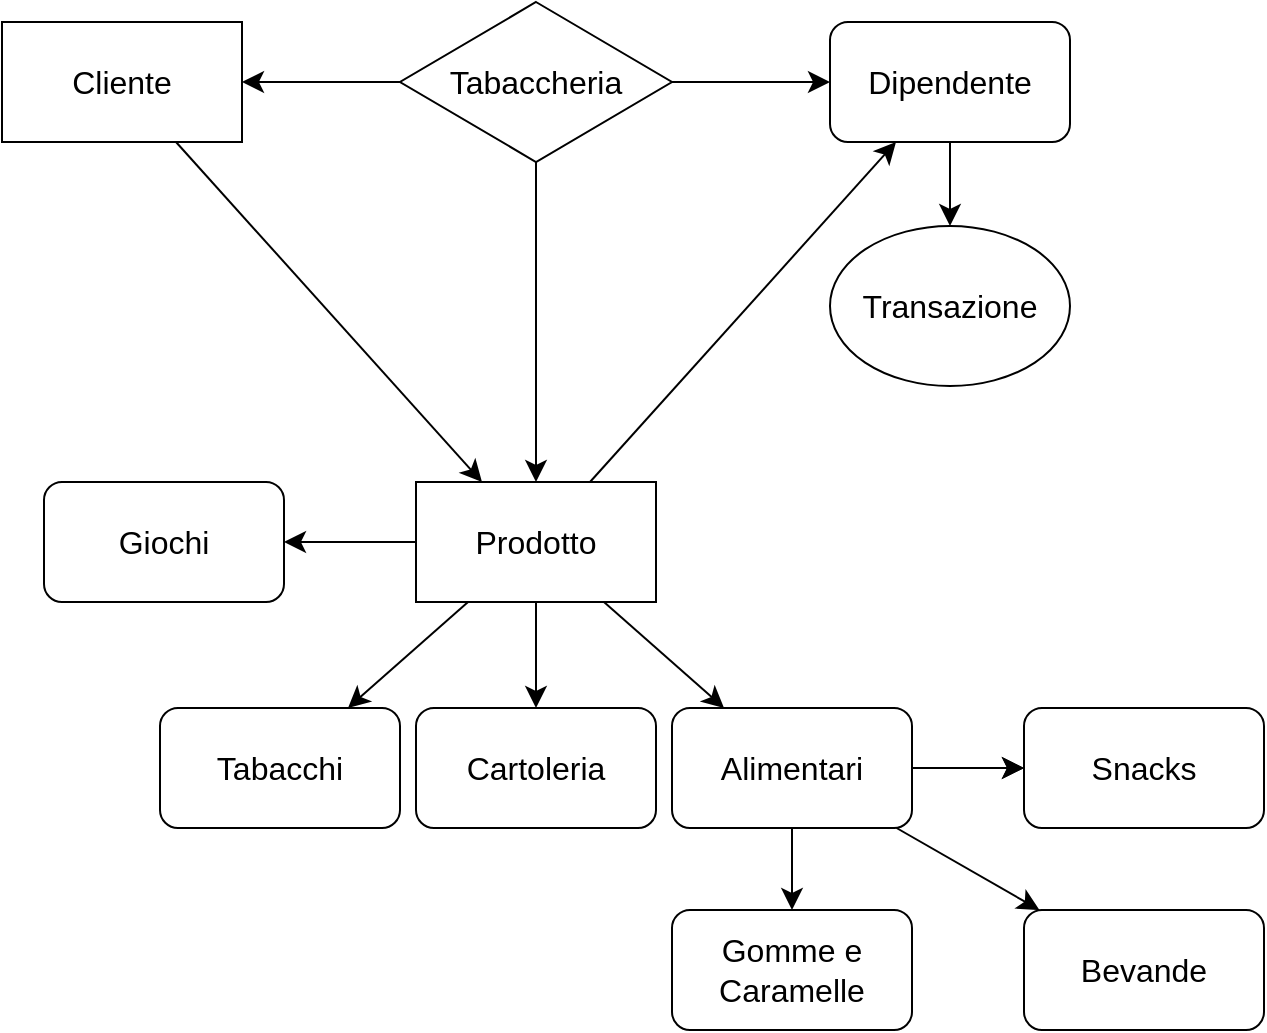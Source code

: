 <mxfile version="22.1.3" type="github">
  <diagram name="Page-1" id="yC7KV2Ko1jgtMiXsxVH6">
    <mxGraphModel dx="1160" dy="772" grid="0" gridSize="10" guides="1" tooltips="1" connect="1" arrows="1" fold="1" page="0" pageScale="1" pageWidth="850" pageHeight="1100" math="0" shadow="0">
      <root>
        <mxCell id="0" />
        <mxCell id="1" parent="0" />
        <mxCell id="NwfZpaaQpDAw_J0AIX61-4" style="edgeStyle=none;curved=1;rounded=0;orthogonalLoop=1;jettySize=auto;html=1;fontSize=12;startSize=8;endSize=8;" edge="1" parent="1" source="NwfZpaaQpDAw_J0AIX61-1" target="NwfZpaaQpDAw_J0AIX61-3">
          <mxGeometry relative="1" as="geometry" />
        </mxCell>
        <mxCell id="NwfZpaaQpDAw_J0AIX61-11" value="" style="edgeStyle=none;curved=1;rounded=0;orthogonalLoop=1;jettySize=auto;html=1;fontSize=12;startSize=8;endSize=8;" edge="1" parent="1" source="NwfZpaaQpDAw_J0AIX61-1" target="NwfZpaaQpDAw_J0AIX61-10">
          <mxGeometry relative="1" as="geometry" />
        </mxCell>
        <mxCell id="NwfZpaaQpDAw_J0AIX61-29" style="edgeStyle=none;curved=1;rounded=0;orthogonalLoop=1;jettySize=auto;html=1;fontSize=12;startSize=8;endSize=8;" edge="1" parent="1" source="NwfZpaaQpDAw_J0AIX61-1" target="NwfZpaaQpDAw_J0AIX61-28">
          <mxGeometry relative="1" as="geometry" />
        </mxCell>
        <mxCell id="NwfZpaaQpDAw_J0AIX61-1" value="Tabaccheria" style="rhombus;whiteSpace=wrap;html=1;fontSize=16;" vertex="1" parent="1">
          <mxGeometry x="347" y="160" width="136" height="80" as="geometry" />
        </mxCell>
        <mxCell id="NwfZpaaQpDAw_J0AIX61-7" style="edgeStyle=none;curved=1;rounded=0;orthogonalLoop=1;jettySize=auto;html=1;entryX=0.5;entryY=0;entryDx=0;entryDy=0;fontSize=12;startSize=8;endSize=8;" edge="1" parent="1" source="NwfZpaaQpDAw_J0AIX61-3" target="NwfZpaaQpDAw_J0AIX61-5">
          <mxGeometry relative="1" as="geometry" />
        </mxCell>
        <mxCell id="NwfZpaaQpDAw_J0AIX61-3" value="&lt;div&gt;Dipendente&lt;/div&gt;" style="rounded=1;whiteSpace=wrap;html=1;fontSize=16;" vertex="1" parent="1">
          <mxGeometry x="562" y="170" width="120" height="60" as="geometry" />
        </mxCell>
        <mxCell id="NwfZpaaQpDAw_J0AIX61-5" value="&lt;div&gt;Transazione&lt;/div&gt;" style="ellipse;whiteSpace=wrap;html=1;fontSize=16;" vertex="1" parent="1">
          <mxGeometry x="562" y="272" width="120" height="80" as="geometry" />
        </mxCell>
        <mxCell id="NwfZpaaQpDAw_J0AIX61-16" style="edgeStyle=none;curved=1;rounded=0;orthogonalLoop=1;jettySize=auto;html=1;fontSize=12;startSize=8;endSize=8;" edge="1" parent="1" source="NwfZpaaQpDAw_J0AIX61-10" target="NwfZpaaQpDAw_J0AIX61-15">
          <mxGeometry relative="1" as="geometry" />
        </mxCell>
        <mxCell id="NwfZpaaQpDAw_J0AIX61-17" style="edgeStyle=none;curved=1;rounded=0;orthogonalLoop=1;jettySize=auto;html=1;fontSize=12;startSize=8;endSize=8;" edge="1" parent="1" source="NwfZpaaQpDAw_J0AIX61-10" target="NwfZpaaQpDAw_J0AIX61-12">
          <mxGeometry relative="1" as="geometry" />
        </mxCell>
        <mxCell id="NwfZpaaQpDAw_J0AIX61-19" style="edgeStyle=none;curved=1;rounded=0;orthogonalLoop=1;jettySize=auto;html=1;fontSize=12;startSize=8;endSize=8;" edge="1" parent="1" source="NwfZpaaQpDAw_J0AIX61-10" target="NwfZpaaQpDAw_J0AIX61-18">
          <mxGeometry relative="1" as="geometry" />
        </mxCell>
        <mxCell id="NwfZpaaQpDAw_J0AIX61-31" style="edgeStyle=none;curved=1;rounded=0;orthogonalLoop=1;jettySize=auto;html=1;fontSize=12;startSize=8;endSize=8;" edge="1" parent="1" source="NwfZpaaQpDAw_J0AIX61-10" target="NwfZpaaQpDAw_J0AIX61-3">
          <mxGeometry relative="1" as="geometry" />
        </mxCell>
        <mxCell id="NwfZpaaQpDAw_J0AIX61-35" style="edgeStyle=none;curved=1;rounded=0;orthogonalLoop=1;jettySize=auto;html=1;fontSize=12;startSize=8;endSize=8;" edge="1" parent="1" source="NwfZpaaQpDAw_J0AIX61-10" target="NwfZpaaQpDAw_J0AIX61-34">
          <mxGeometry relative="1" as="geometry" />
        </mxCell>
        <mxCell id="NwfZpaaQpDAw_J0AIX61-10" value="&lt;div&gt;Prodotto&lt;/div&gt;" style="whiteSpace=wrap;html=1;fontSize=16;" vertex="1" parent="1">
          <mxGeometry x="355" y="400" width="120" height="60" as="geometry" />
        </mxCell>
        <mxCell id="NwfZpaaQpDAw_J0AIX61-12" value="Tabacchi" style="rounded=1;whiteSpace=wrap;html=1;fontSize=16;" vertex="1" parent="1">
          <mxGeometry x="227" y="513" width="120" height="60" as="geometry" />
        </mxCell>
        <mxCell id="NwfZpaaQpDAw_J0AIX61-15" value="Cartoleria" style="rounded=1;whiteSpace=wrap;html=1;fontSize=16;" vertex="1" parent="1">
          <mxGeometry x="355" y="513" width="120" height="60" as="geometry" />
        </mxCell>
        <mxCell id="NwfZpaaQpDAw_J0AIX61-21" value="" style="edgeStyle=none;curved=1;rounded=0;orthogonalLoop=1;jettySize=auto;html=1;fontSize=12;startSize=8;endSize=8;" edge="1" parent="1" source="NwfZpaaQpDAw_J0AIX61-18" target="NwfZpaaQpDAw_J0AIX61-20">
          <mxGeometry relative="1" as="geometry" />
        </mxCell>
        <mxCell id="NwfZpaaQpDAw_J0AIX61-22" value="" style="edgeStyle=none;curved=1;rounded=0;orthogonalLoop=1;jettySize=auto;html=1;fontSize=12;startSize=8;endSize=8;" edge="1" parent="1" source="NwfZpaaQpDAw_J0AIX61-18" target="NwfZpaaQpDAw_J0AIX61-20">
          <mxGeometry relative="1" as="geometry" />
        </mxCell>
        <mxCell id="NwfZpaaQpDAw_J0AIX61-25" style="edgeStyle=none;curved=1;rounded=0;orthogonalLoop=1;jettySize=auto;html=1;fontSize=12;startSize=8;endSize=8;" edge="1" parent="1" source="NwfZpaaQpDAw_J0AIX61-18" target="NwfZpaaQpDAw_J0AIX61-23">
          <mxGeometry relative="1" as="geometry" />
        </mxCell>
        <mxCell id="NwfZpaaQpDAw_J0AIX61-27" style="edgeStyle=none;curved=1;rounded=0;orthogonalLoop=1;jettySize=auto;html=1;fontSize=12;startSize=8;endSize=8;" edge="1" parent="1" source="NwfZpaaQpDAw_J0AIX61-18" target="NwfZpaaQpDAw_J0AIX61-26">
          <mxGeometry relative="1" as="geometry" />
        </mxCell>
        <mxCell id="NwfZpaaQpDAw_J0AIX61-18" value="&lt;div&gt;Alimentari&lt;/div&gt;" style="rounded=1;whiteSpace=wrap;html=1;fontSize=16;" vertex="1" parent="1">
          <mxGeometry x="483" y="513" width="120" height="60" as="geometry" />
        </mxCell>
        <mxCell id="NwfZpaaQpDAw_J0AIX61-20" value="&lt;div&gt;Snacks&lt;/div&gt;" style="whiteSpace=wrap;html=1;fontSize=16;rounded=1;" vertex="1" parent="1">
          <mxGeometry x="659" y="513" width="120" height="60" as="geometry" />
        </mxCell>
        <mxCell id="NwfZpaaQpDAw_J0AIX61-23" value="&lt;div&gt;Bevande&lt;/div&gt;" style="rounded=1;whiteSpace=wrap;html=1;fontSize=16;" vertex="1" parent="1">
          <mxGeometry x="659" y="614" width="120" height="60" as="geometry" />
        </mxCell>
        <mxCell id="NwfZpaaQpDAw_J0AIX61-26" value="&lt;div&gt;Gomme e&lt;br&gt;&lt;/div&gt;&lt;div&gt;Caramelle&lt;/div&gt;" style="rounded=1;whiteSpace=wrap;html=1;fontSize=16;" vertex="1" parent="1">
          <mxGeometry x="483" y="614" width="120" height="60" as="geometry" />
        </mxCell>
        <mxCell id="NwfZpaaQpDAw_J0AIX61-30" style="edgeStyle=none;curved=1;rounded=0;orthogonalLoop=1;jettySize=auto;html=1;fontSize=12;startSize=8;endSize=8;" edge="1" parent="1" source="NwfZpaaQpDAw_J0AIX61-28" target="NwfZpaaQpDAw_J0AIX61-10">
          <mxGeometry relative="1" as="geometry" />
        </mxCell>
        <mxCell id="NwfZpaaQpDAw_J0AIX61-28" value="&lt;div&gt;Cliente&lt;/div&gt;" style="rounded=0;whiteSpace=wrap;html=1;fontSize=16;" vertex="1" parent="1">
          <mxGeometry x="148" y="170" width="120" height="60" as="geometry" />
        </mxCell>
        <mxCell id="NwfZpaaQpDAw_J0AIX61-34" value="Giochi" style="rounded=1;whiteSpace=wrap;html=1;fontSize=16;" vertex="1" parent="1">
          <mxGeometry x="169" y="400" width="120" height="60" as="geometry" />
        </mxCell>
      </root>
    </mxGraphModel>
  </diagram>
</mxfile>
